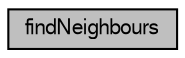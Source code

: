 digraph G
{
  bgcolor="transparent";
  edge [fontname="FreeSans",fontsize="10",labelfontname="FreeSans",labelfontsize="10"];
  node [fontname="FreeSans",fontsize="10",shape=record];
  rankdir=LR;
  Node1 [label="findNeighbours",height=0.2,width=0.4,color="black", fillcolor="grey75", style="filled" fontcolor="black"];
}
